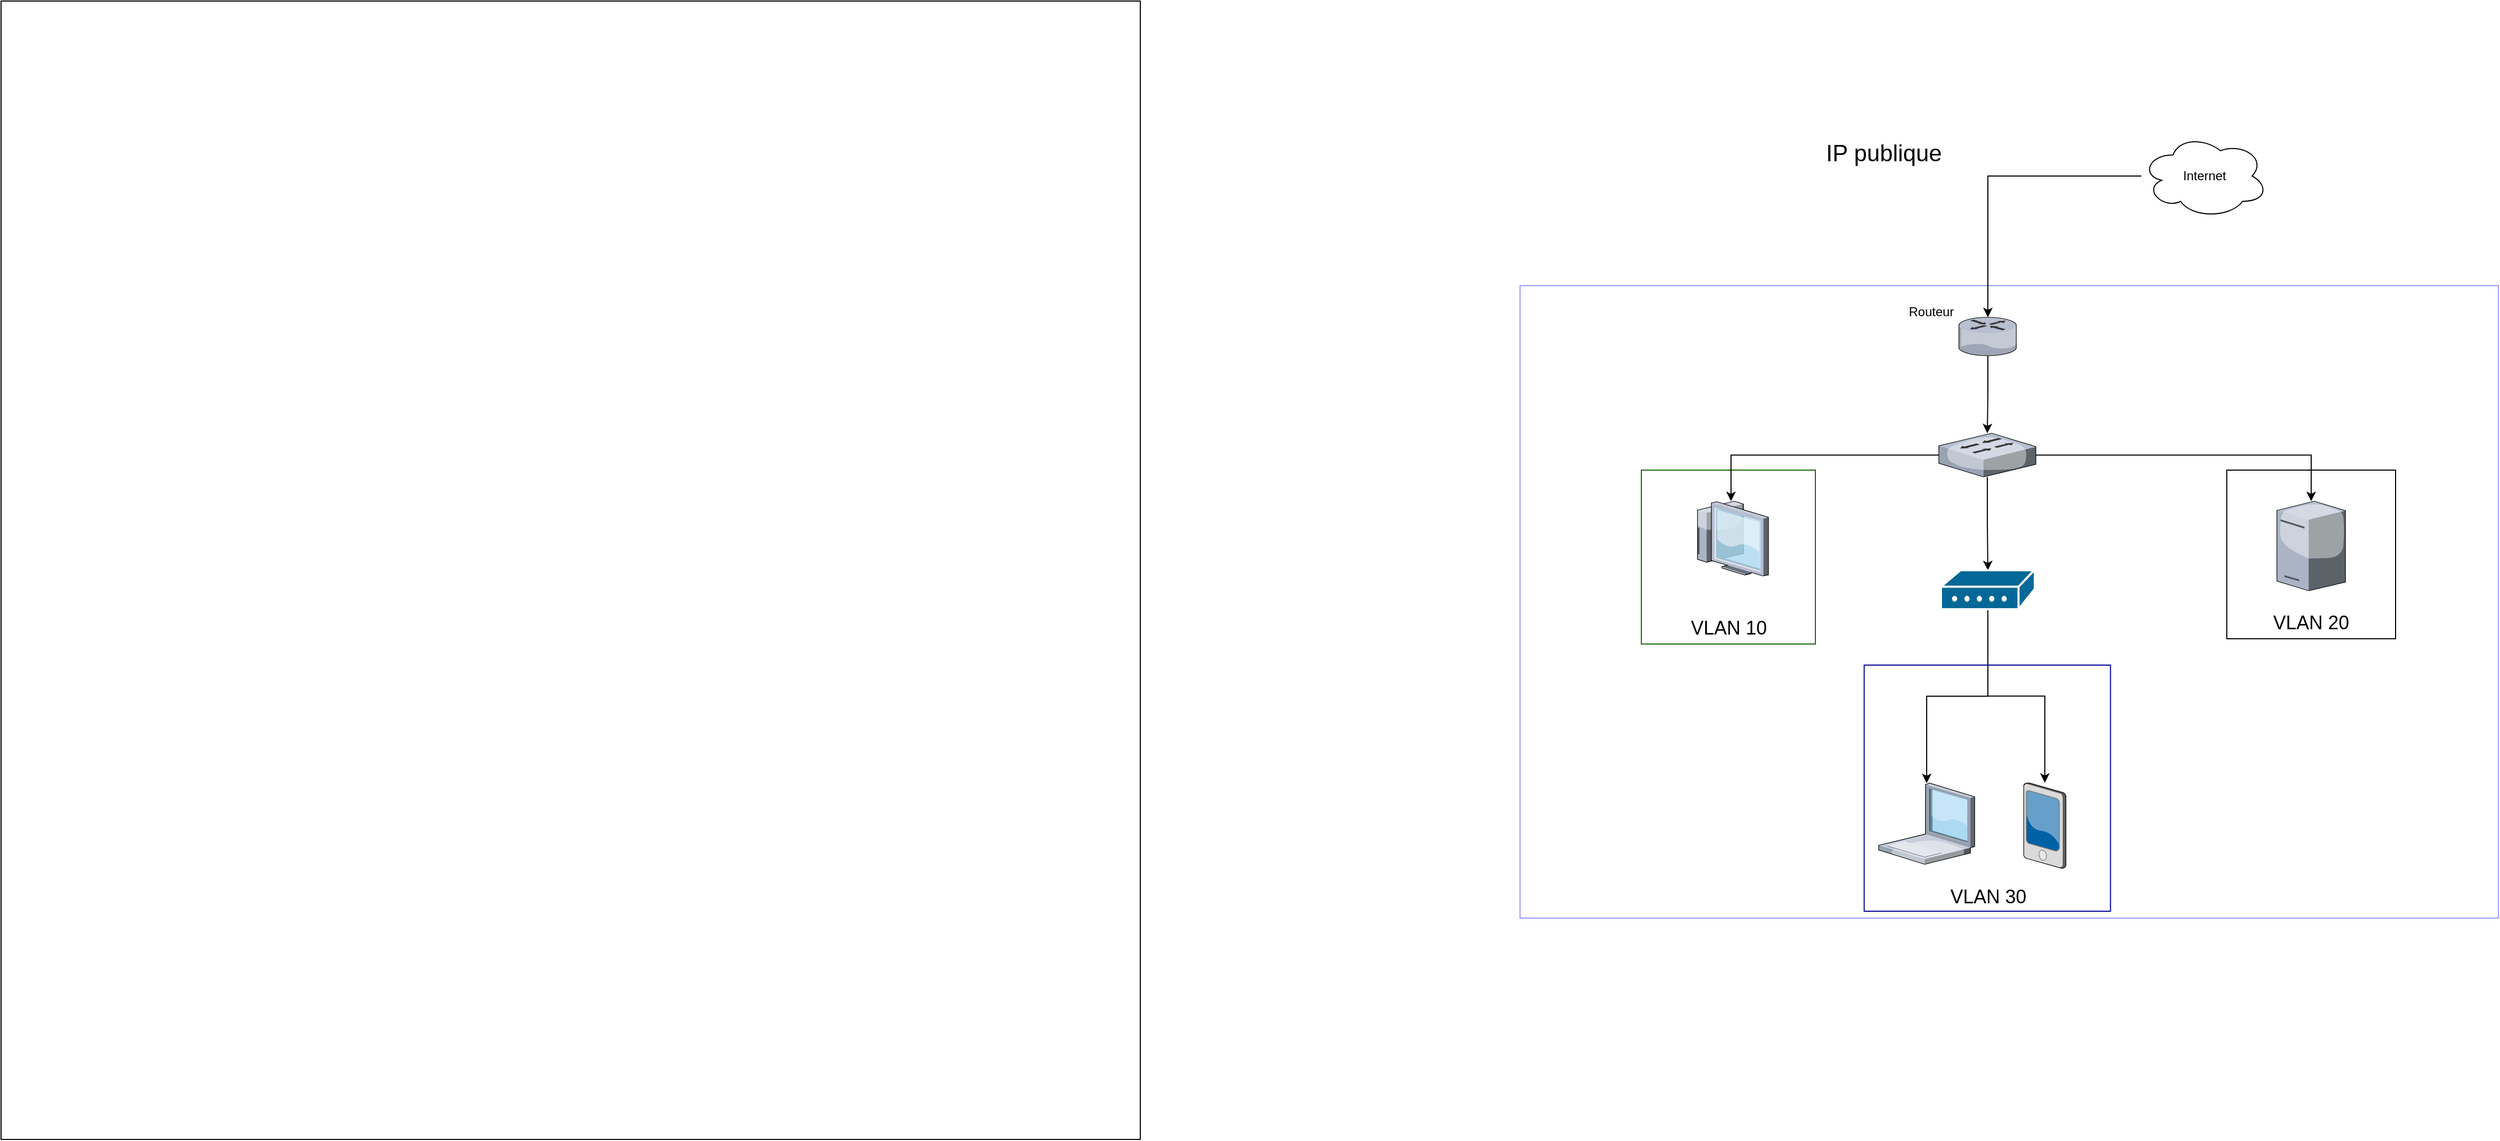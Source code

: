 <mxfile version="27.0.4">
  <diagram name="Page-1" id="jhf09ls7IOTQYogmO61J">
    <mxGraphModel dx="2736" dy="1885" grid="1" gridSize="10" guides="1" tooltips="1" connect="1" arrows="1" fold="1" page="1" pageScale="1" pageWidth="827" pageHeight="1169" math="0" shadow="0">
      <root>
        <mxCell id="0" />
        <mxCell id="1" parent="0" />
        <mxCell id="uptyACYF9q1GfJ_68p10-1" value="&lt;p&gt;&lt;br&gt;&lt;/p&gt;" style="whiteSpace=wrap;html=1;aspect=fixed;fontStyle=1" parent="1" vertex="1">
          <mxGeometry x="-1370" y="-250" width="1080" height="1080" as="geometry" />
        </mxCell>
        <mxCell id="uptyACYF9q1GfJ_68p10-8" value="" style="rounded=0;whiteSpace=wrap;html=1;shadow=0;strokeColor=#9999FF;" parent="1" vertex="1">
          <mxGeometry x="70" y="20" width="927.5" height="600" as="geometry" />
        </mxCell>
        <mxCell id="uptyACYF9q1GfJ_68p10-11" value="" style="whiteSpace=wrap;html=1;aspect=fixed;strokeColor=#18660A;" parent="1" vertex="1">
          <mxGeometry x="185" y="195" width="165" height="165" as="geometry" />
        </mxCell>
        <mxCell id="yxZzJRFGtM7eDR7PXihF-28" style="edgeStyle=orthogonalEdgeStyle;rounded=0;orthogonalLoop=1;jettySize=auto;html=1;" parent="1" source="uptyACYF9q1GfJ_68p10-2" target="uptyACYF9q1GfJ_68p10-5" edge="1">
          <mxGeometry relative="1" as="geometry" />
        </mxCell>
        <mxCell id="uptyACYF9q1GfJ_68p10-2" value="" style="ellipse;shape=cloud;whiteSpace=wrap;html=1;" parent="1" vertex="1">
          <mxGeometry x="659" y="-124" width="120" height="80" as="geometry" />
        </mxCell>
        <mxCell id="uptyACYF9q1GfJ_68p10-4" value="Routeur" style="text;html=1;align=center;verticalAlign=middle;whiteSpace=wrap;rounded=0;" parent="1" vertex="1">
          <mxGeometry x="430" y="30" width="60" height="30" as="geometry" />
        </mxCell>
        <mxCell id="yxZzJRFGtM7eDR7PXihF-13" value="" style="edgeStyle=orthogonalEdgeStyle;rounded=0;orthogonalLoop=1;jettySize=auto;html=1;" parent="1" source="uptyACYF9q1GfJ_68p10-5" target="uptyACYF9q1GfJ_68p10-6" edge="1">
          <mxGeometry relative="1" as="geometry" />
        </mxCell>
        <mxCell id="uptyACYF9q1GfJ_68p10-5" value="" style="verticalLabelPosition=bottom;sketch=0;aspect=fixed;html=1;verticalAlign=top;strokeColor=none;align=center;outlineConnect=0;shape=mxgraph.citrix.router;" parent="1" vertex="1">
          <mxGeometry x="486" y="50" width="55" height="36.5" as="geometry" />
        </mxCell>
        <mxCell id="yxZzJRFGtM7eDR7PXihF-22" style="edgeStyle=orthogonalEdgeStyle;rounded=0;orthogonalLoop=1;jettySize=auto;html=1;" parent="1" source="uptyACYF9q1GfJ_68p10-6" target="yxZzJRFGtM7eDR7PXihF-10" edge="1">
          <mxGeometry relative="1" as="geometry" />
        </mxCell>
        <mxCell id="yxZzJRFGtM7eDR7PXihF-23" style="edgeStyle=orthogonalEdgeStyle;rounded=0;orthogonalLoop=1;jettySize=auto;html=1;" parent="1" source="uptyACYF9q1GfJ_68p10-6" target="yxZzJRFGtM7eDR7PXihF-16" edge="1">
          <mxGeometry relative="1" as="geometry" />
        </mxCell>
        <mxCell id="uptyACYF9q1GfJ_68p10-6" value="" style="verticalLabelPosition=bottom;sketch=0;aspect=fixed;html=1;verticalAlign=top;strokeColor=none;align=center;outlineConnect=0;shape=mxgraph.citrix.switch;" parent="1" vertex="1">
          <mxGeometry x="467" y="160" width="92" height="41.5" as="geometry" />
        </mxCell>
        <mxCell id="uptyACYF9q1GfJ_68p10-7" value="Internet" style="text;html=1;align=center;verticalAlign=middle;whiteSpace=wrap;rounded=0;" parent="1" vertex="1">
          <mxGeometry x="689" y="-99" width="60" height="30" as="geometry" />
        </mxCell>
        <mxCell id="uptyACYF9q1GfJ_68p10-12" value="" style="whiteSpace=wrap;html=1;aspect=fixed;strokeColor=#000099;" parent="1" vertex="1">
          <mxGeometry x="396.25" y="380" width="233.5" height="233.5" as="geometry" />
        </mxCell>
        <mxCell id="yxZzJRFGtM7eDR7PXihF-3" value="" style="whiteSpace=wrap;html=1;aspect=fixed;fillColor=none;" parent="1" vertex="1">
          <mxGeometry x="740" y="195" width="160" height="160" as="geometry" />
        </mxCell>
        <mxCell id="yxZzJRFGtM7eDR7PXihF-4" value="&lt;font style=&quot;font-size: 18px;&quot;&gt;VLAN 10&lt;/font&gt;" style="text;strokeColor=none;align=center;fillColor=none;html=1;verticalAlign=middle;whiteSpace=wrap;rounded=0;" parent="1" vertex="1">
          <mxGeometry x="177.5" y="330" width="180" height="30" as="geometry" />
        </mxCell>
        <mxCell id="yxZzJRFGtM7eDR7PXihF-5" value="&lt;font style=&quot;font-size: 18px;&quot;&gt;VLAN 20&lt;/font&gt;" style="text;strokeColor=none;align=center;fillColor=none;html=1;verticalAlign=middle;whiteSpace=wrap;rounded=0;" parent="1" vertex="1">
          <mxGeometry x="730" y="325" width="180" height="30" as="geometry" />
        </mxCell>
        <mxCell id="yxZzJRFGtM7eDR7PXihF-6" value="&lt;font style=&quot;font-size: 18px;&quot;&gt;VLAN 30&lt;/font&gt;" style="text;strokeColor=none;align=center;fillColor=none;html=1;verticalAlign=middle;whiteSpace=wrap;rounded=0;" parent="1" vertex="1">
          <mxGeometry x="423.5" y="585" width="180" height="30" as="geometry" />
        </mxCell>
        <mxCell id="yxZzJRFGtM7eDR7PXihF-10" value="" style="verticalLabelPosition=bottom;sketch=0;aspect=fixed;html=1;verticalAlign=top;strokeColor=none;align=center;outlineConnect=0;shape=mxgraph.citrix.tower_server;" parent="1" vertex="1">
          <mxGeometry x="787.5" y="224.5" width="65" height="85" as="geometry" />
        </mxCell>
        <mxCell id="yxZzJRFGtM7eDR7PXihF-15" value="" style="verticalLabelPosition=bottom;sketch=0;aspect=fixed;html=1;verticalAlign=top;strokeColor=none;align=center;outlineConnect=0;shape=mxgraph.citrix.pda;" parent="1" vertex="1">
          <mxGeometry x="547.5" y="491.67" width="40" height="81.33" as="geometry" />
        </mxCell>
        <mxCell id="yxZzJRFGtM7eDR7PXihF-16" value="" style="verticalLabelPosition=bottom;sketch=0;aspect=fixed;html=1;verticalAlign=top;strokeColor=none;align=center;outlineConnect=0;shape=mxgraph.citrix.thin_client;" parent="1" vertex="1">
          <mxGeometry x="234.5" y="224.5" width="71" height="71" as="geometry" />
        </mxCell>
        <mxCell id="yxZzJRFGtM7eDR7PXihF-17" value="" style="verticalLabelPosition=bottom;sketch=0;aspect=fixed;html=1;verticalAlign=top;strokeColor=none;align=center;outlineConnect=0;shape=mxgraph.citrix.laptop_1;" parent="1" vertex="1">
          <mxGeometry x="410" y="492" width="91" height="77" as="geometry" />
        </mxCell>
        <mxCell id="yxZzJRFGtM7eDR7PXihF-19" style="edgeStyle=orthogonalEdgeStyle;rounded=0;orthogonalLoop=1;jettySize=auto;html=1;entryX=0.5;entryY=0;entryDx=0;entryDy=0;entryPerimeter=0;" parent="1" source="uptyACYF9q1GfJ_68p10-6" target="yxZzJRFGtM7eDR7PXihF-18" edge="1">
          <mxGeometry relative="1" as="geometry">
            <mxPoint x="513" y="260" as="sourcePoint" />
          </mxGeometry>
        </mxCell>
        <mxCell id="yxZzJRFGtM7eDR7PXihF-25" style="edgeStyle=orthogonalEdgeStyle;rounded=0;orthogonalLoop=1;jettySize=auto;html=1;" parent="1" source="yxZzJRFGtM7eDR7PXihF-18" target="yxZzJRFGtM7eDR7PXihF-17" edge="1">
          <mxGeometry relative="1" as="geometry" />
        </mxCell>
        <mxCell id="yxZzJRFGtM7eDR7PXihF-26" style="edgeStyle=orthogonalEdgeStyle;rounded=0;orthogonalLoop=1;jettySize=auto;html=1;" parent="1" source="yxZzJRFGtM7eDR7PXihF-18" target="yxZzJRFGtM7eDR7PXihF-15" edge="1">
          <mxGeometry relative="1" as="geometry" />
        </mxCell>
        <mxCell id="yxZzJRFGtM7eDR7PXihF-18" value="" style="shape=mxgraph.cisco.modems_and_phones.modem;html=1;pointerEvents=1;dashed=0;fillColor=#036897;strokeColor=#ffffff;strokeWidth=2;verticalLabelPosition=bottom;verticalAlign=top;align=center;outlineConnect=0;" parent="1" vertex="1">
          <mxGeometry x="469" y="290" width="89" height="37" as="geometry" />
        </mxCell>
        <mxCell id="Ykoe7xLMUmudAW2wm1Gs-2" value="&lt;font style=&quot;font-size: 22px;&quot;&gt;IP publique&lt;/font&gt;" style="text;strokeColor=none;fillColor=none;html=1;align=center;verticalAlign=middle;whiteSpace=wrap;rounded=0;fontSize=16;" vertex="1" parent="1">
          <mxGeometry x="340" y="-120" width="150" height="30" as="geometry" />
        </mxCell>
      </root>
    </mxGraphModel>
  </diagram>
</mxfile>
